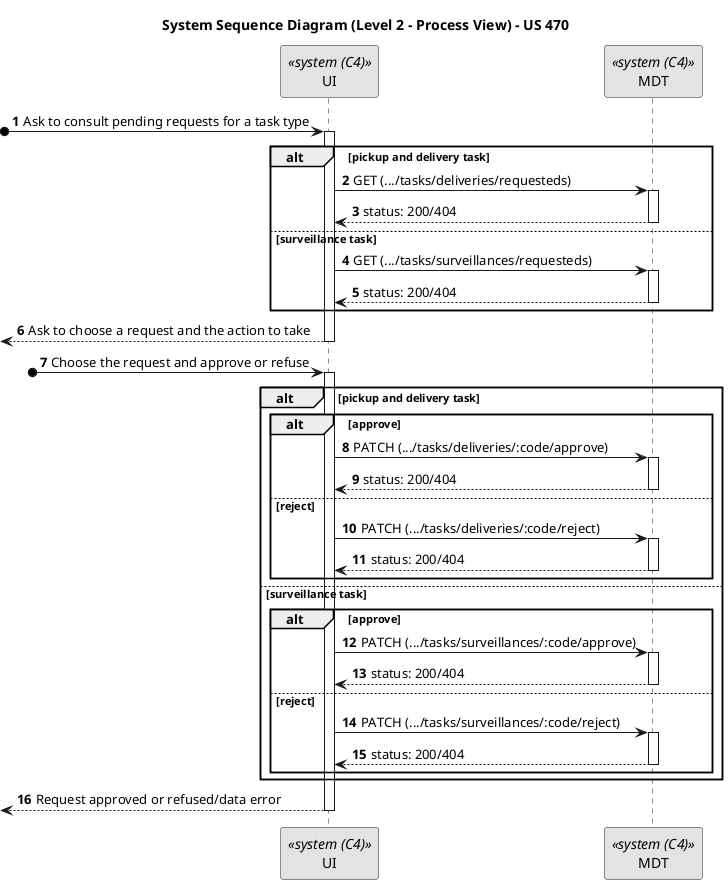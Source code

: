 @startuml
skinparam monochrome true
skinparam packageStyle rectangle
skinparam shadowing false

title System Sequence Diagram (Level 2 - Process View) - US 470
autonumber

participant "UI" as UI <<system (C4)>>
participant "MDT" as MDT <<system (C4)>>

?o-> UI : Ask to consult pending requests for a task type
activate UI

   alt pickup and delivery task
       UI -> MDT : GET (.../tasks/deliveries/requesteds)
       activate MDT
           UI <-- MDT : status: 200/404
       deactivate MDT
   else surveillance task
       UI -> MDT : GET (.../tasks/surveillances/requesteds)
       activate MDT
           UI <-- MDT : status: 200/404
       deactivate MDT
   end

<-- UI : Ask to choose a request and the action to take
deactivate UI

?o-> UI : Choose the request and approve or refuse
activate UI

   alt pickup and delivery task
       alt approve
           UI -> MDT : PATCH (.../tasks/deliveries/:code/approve)
           activate MDT
               UI <-- MDT : status: 200/404
           deactivate MDT
       else reject
          UI -> MDT : PATCH (.../tasks/deliveries/:code/reject)
          activate MDT
              UI <-- MDT : status: 200/404
          deactivate MDT
       end
   else surveillance task
      alt approve
          UI -> MDT : PATCH (.../tasks/surveillances/:code/approve)
          activate MDT
              UI <-- MDT : status: 200/404
          deactivate MDT
      else reject
         UI -> MDT : PATCH (.../tasks/surveillances/:code/reject)
         activate MDT
             UI <-- MDT : status: 200/404
         deactivate MDT
      end
   end

<-- UI : Request approved or refused/data error
deactivate UI

@enduml
